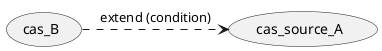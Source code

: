 @startuml name 
usecase cas_source_A
usecase cas_B

cas_B .> cas_source_A : extend (condition)

@enduml
